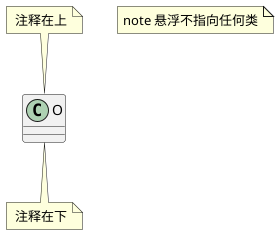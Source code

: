 '开始
@startuml

note " 注释在下" as note01
note " 注释在上" as note02

'注释在上
note02 .. O

'注释在下
O .. note01
note "note 悬浮不指向任何类" as note的名字

@enduml


